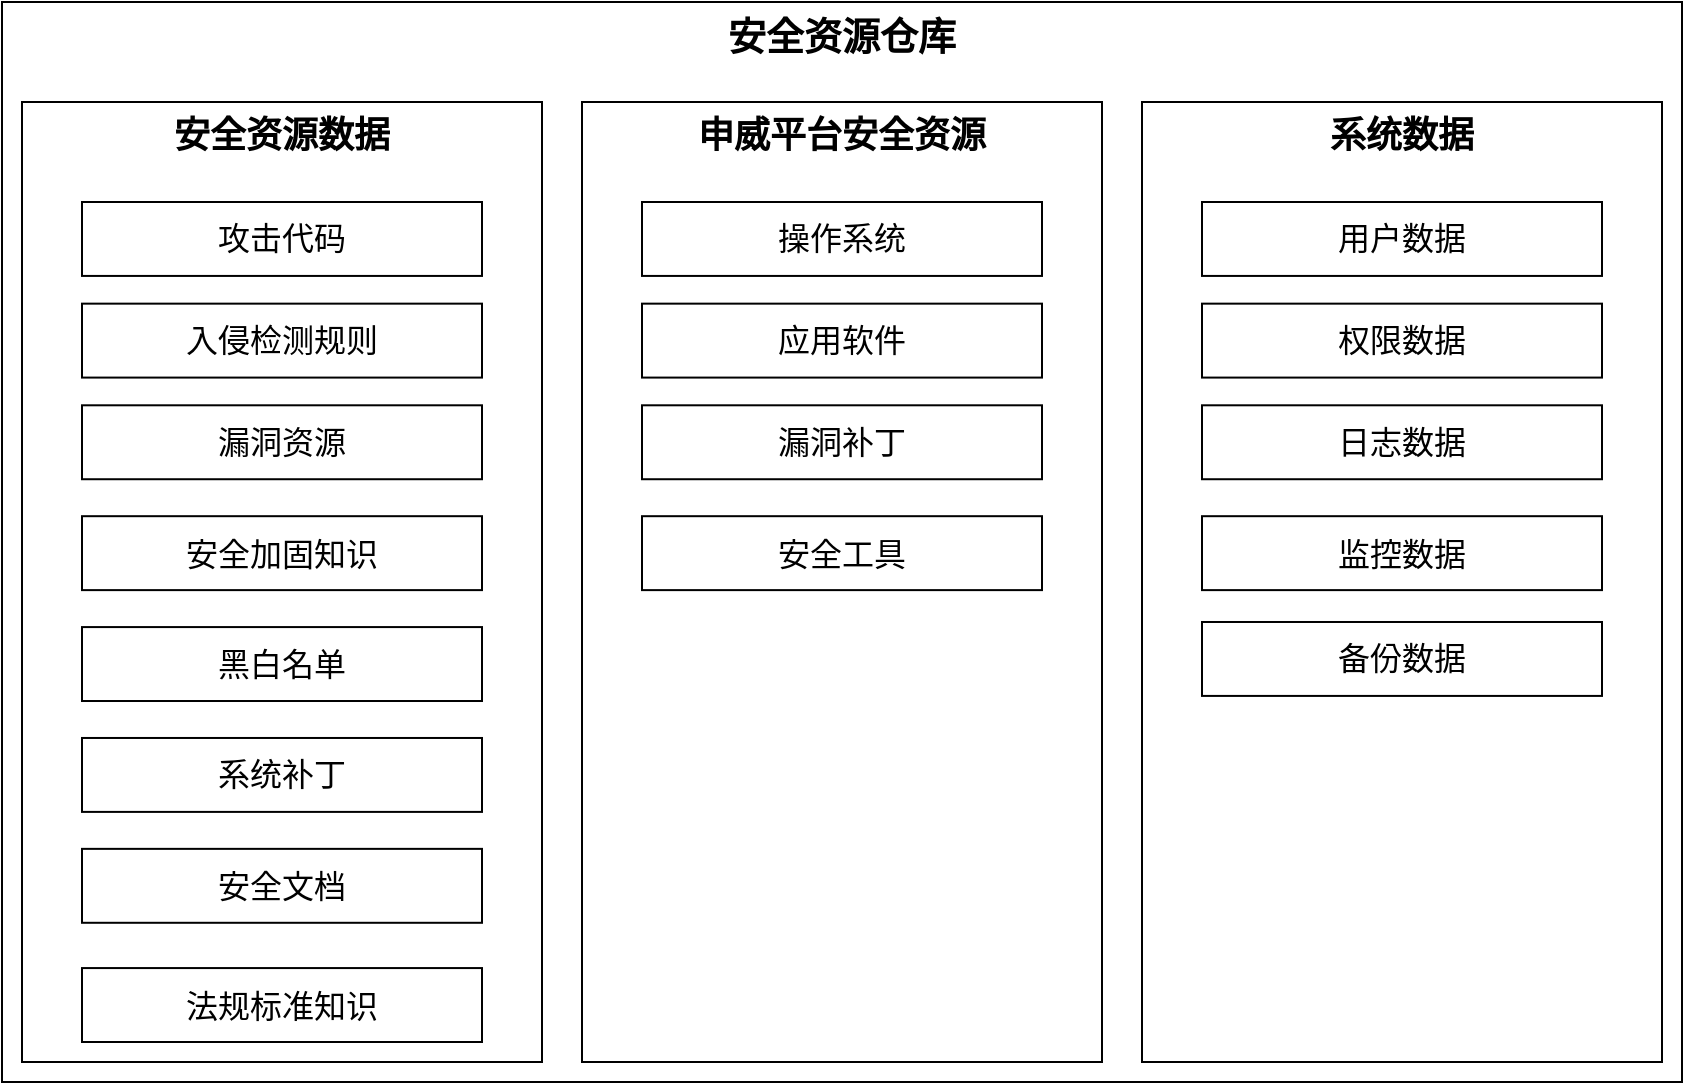 <mxfile version="22.1.18" type="github">
  <diagram id="C5RBs43oDa-KdzZeNtuy" name="Page-1">
    <mxGraphModel dx="1194" dy="756" grid="1" gridSize="10" guides="1" tooltips="1" connect="1" arrows="1" fold="1" page="1" pageScale="1" pageWidth="1169" pageHeight="1654" math="0" shadow="0">
      <root>
        <mxCell id="WIyWlLk6GJQsqaUBKTNV-0" />
        <mxCell id="WIyWlLk6GJQsqaUBKTNV-1" parent="WIyWlLk6GJQsqaUBKTNV-0" />
        <mxCell id="6inm9xioClqW0AuYzagd-2" value="&lt;font style=&quot;font-size: 19px;&quot;&gt;&lt;b&gt;安全资源仓库&lt;/b&gt;&lt;/font&gt;" style="whiteSpace=wrap;html=1;verticalAlign=top;" parent="WIyWlLk6GJQsqaUBKTNV-1" vertex="1">
          <mxGeometry x="60" y="40" width="840" height="540" as="geometry" />
        </mxCell>
        <mxCell id="WIyWlLk6GJQsqaUBKTNV-2" value="" style="rounded=0;html=1;jettySize=auto;orthogonalLoop=1;fontSize=11;endArrow=block;endFill=0;endSize=8;strokeWidth=1;shadow=0;labelBackgroundColor=none;edgeStyle=orthogonalEdgeStyle;" parent="WIyWlLk6GJQsqaUBKTNV-1" edge="1">
          <mxGeometry relative="1" as="geometry">
            <mxPoint x="220" y="120" as="sourcePoint" />
          </mxGeometry>
        </mxCell>
        <mxCell id="WIyWlLk6GJQsqaUBKTNV-4" value="Yes" style="rounded=0;html=1;jettySize=auto;orthogonalLoop=1;fontSize=11;endArrow=block;endFill=0;endSize=8;strokeWidth=1;shadow=0;labelBackgroundColor=none;edgeStyle=orthogonalEdgeStyle;" parent="WIyWlLk6GJQsqaUBKTNV-1" edge="1">
          <mxGeometry y="20" relative="1" as="geometry">
            <mxPoint as="offset" />
            <mxPoint x="220" y="250" as="sourcePoint" />
          </mxGeometry>
        </mxCell>
        <mxCell id="WIyWlLk6GJQsqaUBKTNV-5" value="No" style="edgeStyle=orthogonalEdgeStyle;rounded=0;html=1;jettySize=auto;orthogonalLoop=1;fontSize=11;endArrow=block;endFill=0;endSize=8;strokeWidth=1;shadow=0;labelBackgroundColor=none;" parent="WIyWlLk6GJQsqaUBKTNV-1" edge="1">
          <mxGeometry y="10" relative="1" as="geometry">
            <mxPoint as="offset" />
            <mxPoint x="270" y="210" as="sourcePoint" />
          </mxGeometry>
        </mxCell>
        <mxCell id="WIyWlLk6GJQsqaUBKTNV-8" value="No" style="rounded=0;html=1;jettySize=auto;orthogonalLoop=1;fontSize=11;endArrow=block;endFill=0;endSize=8;strokeWidth=1;shadow=0;labelBackgroundColor=none;edgeStyle=orthogonalEdgeStyle;" parent="WIyWlLk6GJQsqaUBKTNV-1" edge="1">
          <mxGeometry x="0.333" y="20" relative="1" as="geometry">
            <mxPoint as="offset" />
            <mxPoint x="220" y="370" as="sourcePoint" />
          </mxGeometry>
        </mxCell>
        <mxCell id="WIyWlLk6GJQsqaUBKTNV-9" value="Yes" style="edgeStyle=orthogonalEdgeStyle;rounded=0;html=1;jettySize=auto;orthogonalLoop=1;fontSize=11;endArrow=block;endFill=0;endSize=8;strokeWidth=1;shadow=0;labelBackgroundColor=none;" parent="WIyWlLk6GJQsqaUBKTNV-1" edge="1">
          <mxGeometry y="10" relative="1" as="geometry">
            <mxPoint as="offset" />
            <mxPoint x="320" y="330" as="targetPoint" />
          </mxGeometry>
        </mxCell>
        <mxCell id="6inm9xioClqW0AuYzagd-3" value="&lt;font style=&quot;font-size: 18px;&quot;&gt;&lt;b&gt;安全资源数据&lt;/b&gt;&lt;/font&gt;" style="rounded=0;whiteSpace=wrap;html=1;verticalAlign=top;" parent="WIyWlLk6GJQsqaUBKTNV-1" vertex="1">
          <mxGeometry x="70" y="90" width="260" height="480" as="geometry" />
        </mxCell>
        <mxCell id="6inm9xioClqW0AuYzagd-6" value="&lt;font size=&quot;1&quot; style=&quot;&quot;&gt;&lt;b style=&quot;font-size: 18px;&quot;&gt;申威平台安全资源&lt;/b&gt;&lt;/font&gt;" style="rounded=0;whiteSpace=wrap;html=1;verticalAlign=top;" parent="WIyWlLk6GJQsqaUBKTNV-1" vertex="1">
          <mxGeometry x="350" y="90" width="260" height="480" as="geometry" />
        </mxCell>
        <mxCell id="6inm9xioClqW0AuYzagd-15" value="" style="group" parent="WIyWlLk6GJQsqaUBKTNV-1" vertex="1" connectable="0">
          <mxGeometry x="100" y="140" width="200" height="420" as="geometry" />
        </mxCell>
        <mxCell id="6inm9xioClqW0AuYzagd-7" value="攻击代码" style="rounded=0;whiteSpace=wrap;html=1;fontSize=16;" parent="6inm9xioClqW0AuYzagd-15" vertex="1">
          <mxGeometry width="200" height="36.964" as="geometry" />
        </mxCell>
        <mxCell id="6inm9xioClqW0AuYzagd-8" value="入侵检测规则" style="rounded=0;whiteSpace=wrap;html=1;fontSize=16;" parent="6inm9xioClqW0AuYzagd-15" vertex="1">
          <mxGeometry y="50.825" width="200" height="36.964" as="geometry" />
        </mxCell>
        <mxCell id="6inm9xioClqW0AuYzagd-9" value="漏洞资源" style="rounded=0;whiteSpace=wrap;html=1;fontSize=16;" parent="6inm9xioClqW0AuYzagd-15" vertex="1">
          <mxGeometry y="101.65" width="200" height="36.964" as="geometry" />
        </mxCell>
        <mxCell id="6inm9xioClqW0AuYzagd-10" value="安全加固知识" style="rounded=0;whiteSpace=wrap;html=1;fontSize=16;" parent="6inm9xioClqW0AuYzagd-15" vertex="1">
          <mxGeometry y="157.096" width="200" height="36.964" as="geometry" />
        </mxCell>
        <mxCell id="6inm9xioClqW0AuYzagd-11" value="黑白名单" style="rounded=0;whiteSpace=wrap;html=1;fontSize=16;" parent="6inm9xioClqW0AuYzagd-15" vertex="1">
          <mxGeometry y="212.541" width="200" height="36.964" as="geometry" />
        </mxCell>
        <mxCell id="6inm9xioClqW0AuYzagd-12" value="系统补丁" style="rounded=0;whiteSpace=wrap;html=1;fontSize=16;" parent="6inm9xioClqW0AuYzagd-15" vertex="1">
          <mxGeometry y="267.987" width="200" height="36.964" as="geometry" />
        </mxCell>
        <mxCell id="6inm9xioClqW0AuYzagd-13" value="安全文档" style="rounded=0;whiteSpace=wrap;html=1;fontSize=16;" parent="6inm9xioClqW0AuYzagd-15" vertex="1">
          <mxGeometry y="323.432" width="200" height="36.964" as="geometry" />
        </mxCell>
        <mxCell id="6inm9xioClqW0AuYzagd-14" value="法规标准知识" style="rounded=0;whiteSpace=wrap;html=1;fontSize=16;" parent="6inm9xioClqW0AuYzagd-15" vertex="1">
          <mxGeometry y="383.036" width="200" height="36.964" as="geometry" />
        </mxCell>
        <mxCell id="6inm9xioClqW0AuYzagd-16" value="" style="group" parent="WIyWlLk6GJQsqaUBKTNV-1" vertex="1" connectable="0">
          <mxGeometry x="380" y="140" width="200" height="420" as="geometry" />
        </mxCell>
        <mxCell id="6inm9xioClqW0AuYzagd-17" value="操作系统" style="rounded=0;whiteSpace=wrap;html=1;fontSize=16;" parent="6inm9xioClqW0AuYzagd-16" vertex="1">
          <mxGeometry width="200" height="36.964" as="geometry" />
        </mxCell>
        <mxCell id="6inm9xioClqW0AuYzagd-18" value="应用软件" style="rounded=0;whiteSpace=wrap;html=1;fontSize=16;" parent="6inm9xioClqW0AuYzagd-16" vertex="1">
          <mxGeometry y="50.825" width="200" height="36.964" as="geometry" />
        </mxCell>
        <mxCell id="6inm9xioClqW0AuYzagd-19" value="漏洞补丁" style="rounded=0;whiteSpace=wrap;html=1;fontSize=16;" parent="6inm9xioClqW0AuYzagd-16" vertex="1">
          <mxGeometry y="101.65" width="200" height="36.964" as="geometry" />
        </mxCell>
        <mxCell id="6inm9xioClqW0AuYzagd-20" value="安全工具" style="rounded=0;whiteSpace=wrap;html=1;fontSize=16;" parent="6inm9xioClqW0AuYzagd-16" vertex="1">
          <mxGeometry y="157.096" width="200" height="36.964" as="geometry" />
        </mxCell>
        <mxCell id="6inm9xioClqW0AuYzagd-28" value="&lt;font size=&quot;1&quot; style=&quot;&quot;&gt;&lt;b style=&quot;font-size: 18px;&quot;&gt;系统数据&lt;/b&gt;&lt;/font&gt;" style="rounded=0;whiteSpace=wrap;html=1;verticalAlign=top;" parent="WIyWlLk6GJQsqaUBKTNV-1" vertex="1">
          <mxGeometry x="630" y="90" width="260" height="480" as="geometry" />
        </mxCell>
        <mxCell id="6inm9xioClqW0AuYzagd-29" value="" style="group" parent="WIyWlLk6GJQsqaUBKTNV-1" vertex="1" connectable="0">
          <mxGeometry x="660" y="140" width="200" height="420" as="geometry" />
        </mxCell>
        <mxCell id="6inm9xioClqW0AuYzagd-30" value="用户数据" style="rounded=0;whiteSpace=wrap;html=1;fontSize=16;" parent="6inm9xioClqW0AuYzagd-29" vertex="1">
          <mxGeometry width="200" height="36.964" as="geometry" />
        </mxCell>
        <mxCell id="6inm9xioClqW0AuYzagd-31" value="权限数据" style="rounded=0;whiteSpace=wrap;html=1;fontSize=16;" parent="6inm9xioClqW0AuYzagd-29" vertex="1">
          <mxGeometry y="50.825" width="200" height="36.964" as="geometry" />
        </mxCell>
        <mxCell id="6inm9xioClqW0AuYzagd-32" value="日志数据" style="rounded=0;whiteSpace=wrap;html=1;fontSize=16;" parent="6inm9xioClqW0AuYzagd-29" vertex="1">
          <mxGeometry y="101.65" width="200" height="36.964" as="geometry" />
        </mxCell>
        <mxCell id="6inm9xioClqW0AuYzagd-33" value="监控数据" style="rounded=0;whiteSpace=wrap;html=1;fontSize=16;" parent="6inm9xioClqW0AuYzagd-29" vertex="1">
          <mxGeometry y="157.096" width="200" height="36.964" as="geometry" />
        </mxCell>
        <mxCell id="6inm9xioClqW0AuYzagd-42" value="备份数据" style="rounded=0;whiteSpace=wrap;html=1;fontSize=16;" parent="WIyWlLk6GJQsqaUBKTNV-1" vertex="1">
          <mxGeometry x="660" y="349.996" width="200" height="36.964" as="geometry" />
        </mxCell>
      </root>
    </mxGraphModel>
  </diagram>
</mxfile>
